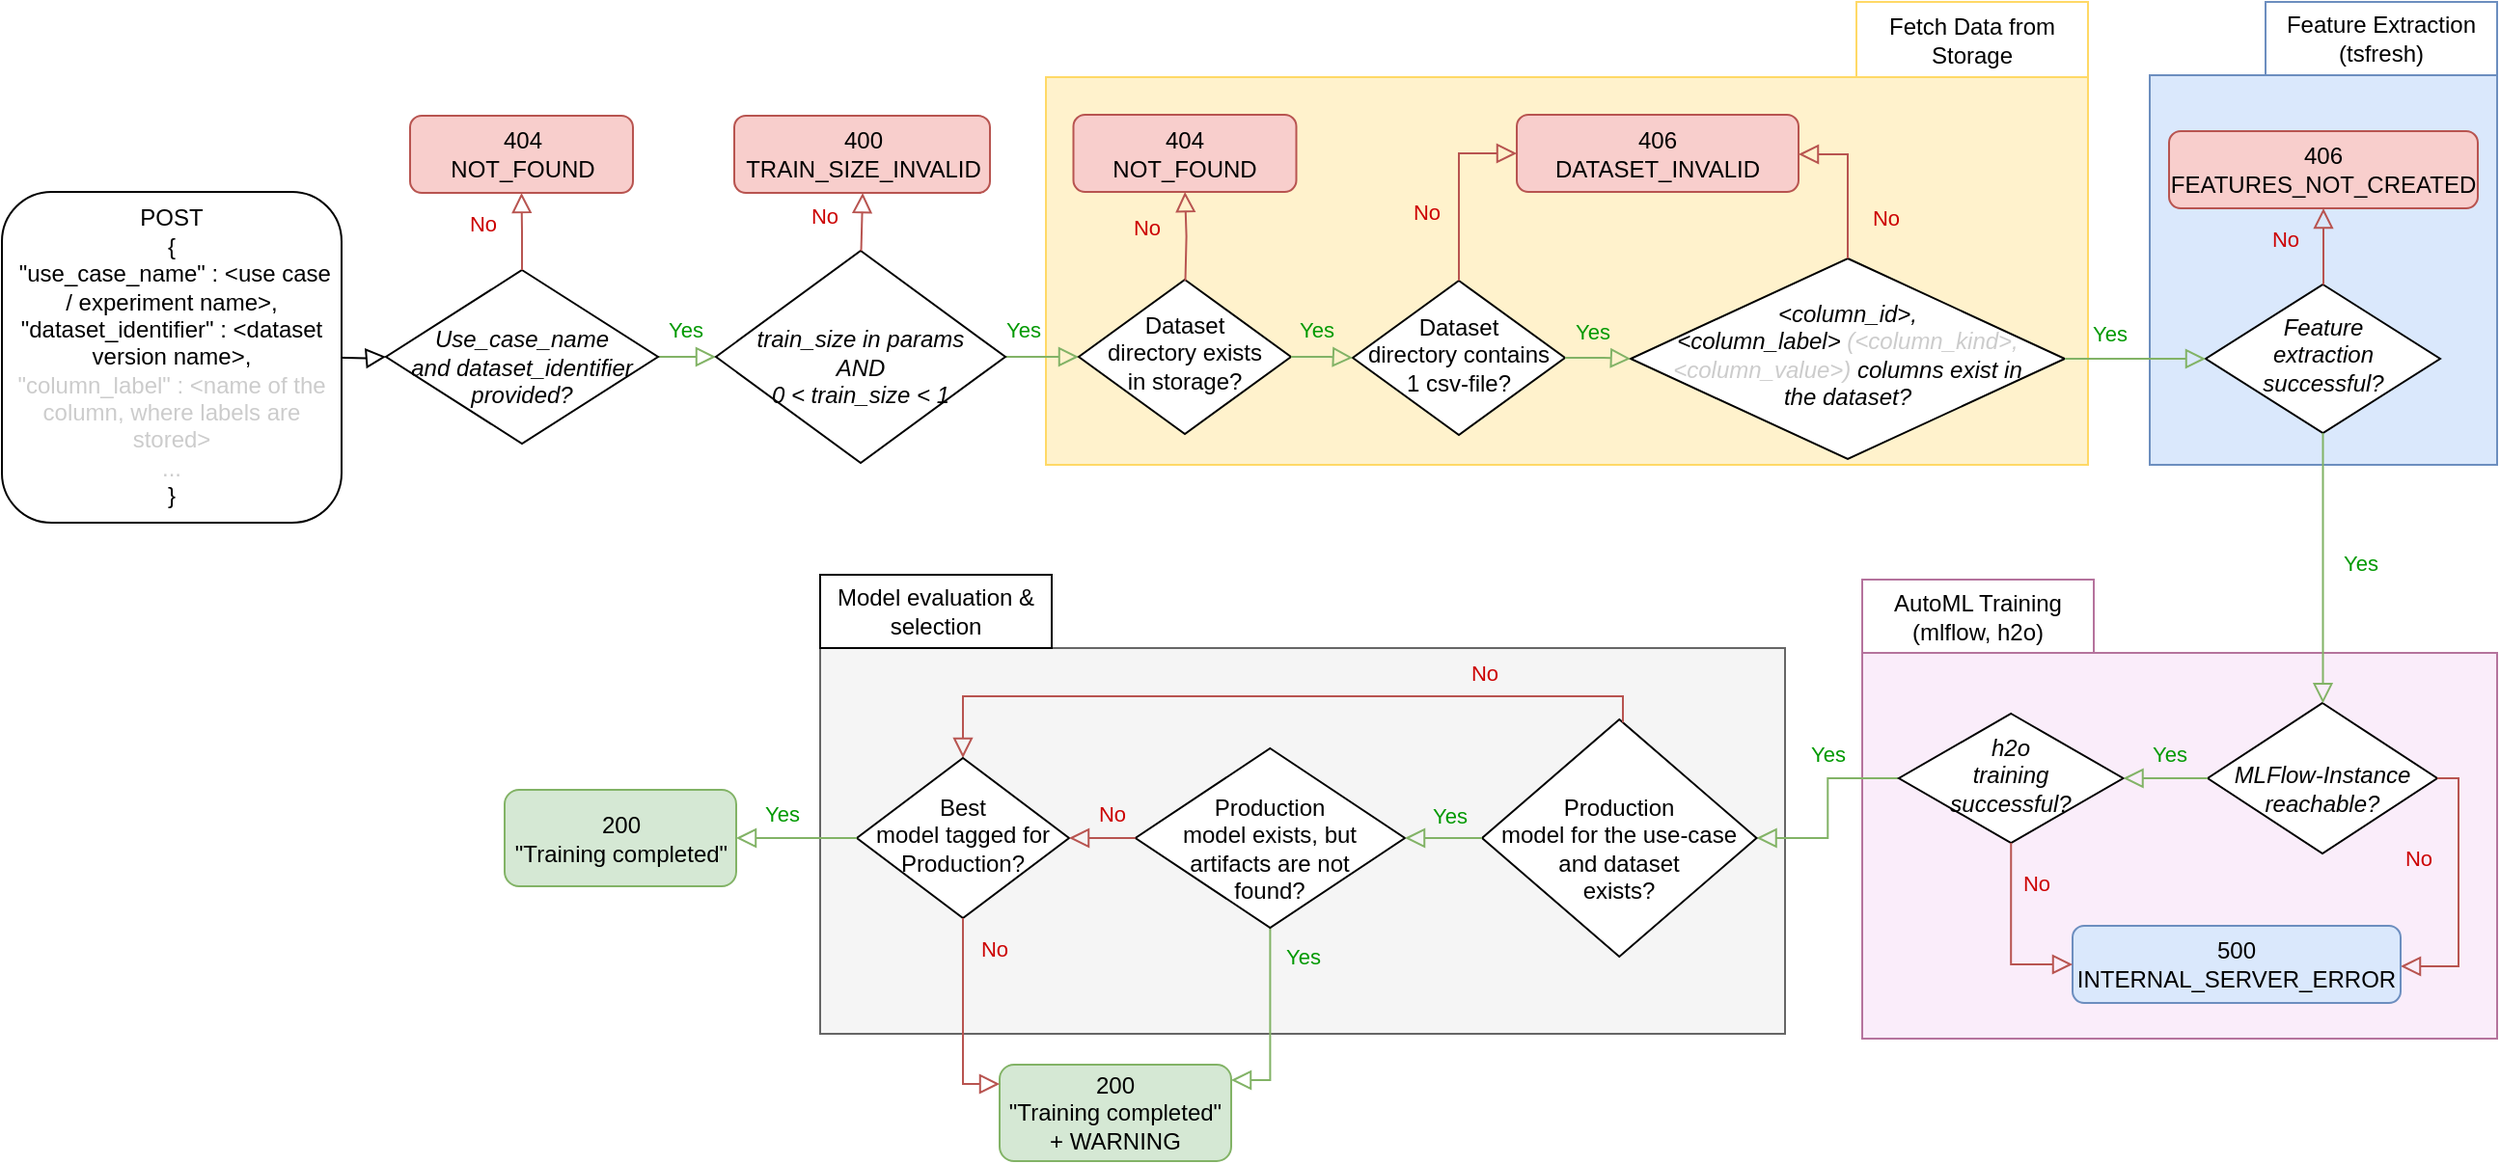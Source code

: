 <mxfile version="20.8.1" type="device"><diagram id="C5RBs43oDa-KdzZeNtuy" name="Page-1"><mxGraphModel dx="1868" dy="654" grid="1" gridSize="10" guides="1" tooltips="1" connect="1" arrows="1" fold="1" page="1" pageScale="1" pageWidth="827" pageHeight="1169" math="0" shadow="0"><root><mxCell id="WIyWlLk6GJQsqaUBKTNV-0"/><mxCell id="WIyWlLk6GJQsqaUBKTNV-1" parent="WIyWlLk6GJQsqaUBKTNV-0"/><mxCell id="8vVZvdl_yokbcnfLo11w-23" value="" style="rounded=0;whiteSpace=wrap;html=1;fillColor=#f5f5f5;strokeColor=#666666;fontColor=#333333;" parent="WIyWlLk6GJQsqaUBKTNV-1" vertex="1"><mxGeometry x="133" y="365" width="500" height="200" as="geometry"/></mxCell><mxCell id="8vVZvdl_yokbcnfLo11w-19" value="" style="rounded=0;whiteSpace=wrap;html=1;fillColor=#FAEDFA;strokeColor=#B5739D;" parent="WIyWlLk6GJQsqaUBKTNV-1" vertex="1"><mxGeometry x="673" y="367.5" width="329" height="200" as="geometry"/></mxCell><mxCell id="8vVZvdl_yokbcnfLo11w-20" value="&lt;div&gt;AutoML Training&lt;/div&gt;&lt;div&gt;(mlflow, h2o)&lt;br&gt;&lt;/div&gt;" style="rounded=0;whiteSpace=wrap;html=1;strokeColor=#B5739D;" parent="WIyWlLk6GJQsqaUBKTNV-1" vertex="1"><mxGeometry x="673" y="329.5" width="120" height="38" as="geometry"/></mxCell><mxCell id="8vVZvdl_yokbcnfLo11w-8" value="" style="rounded=0;whiteSpace=wrap;html=1;fillColor=#fff2cc;strokeColor=#FFD966;" parent="WIyWlLk6GJQsqaUBKTNV-1" vertex="1"><mxGeometry x="250" y="69" width="540" height="201" as="geometry"/></mxCell><mxCell id="WIyWlLk6GJQsqaUBKTNV-2" value="" style="rounded=0;html=1;jettySize=auto;orthogonalLoop=1;fontSize=11;endArrow=block;endFill=0;endSize=8;strokeWidth=1;shadow=0;labelBackgroundColor=none;edgeStyle=orthogonalEdgeStyle;" parent="WIyWlLk6GJQsqaUBKTNV-1" target="WIyWlLk6GJQsqaUBKTNV-6" edge="1"><mxGeometry relative="1" as="geometry"><mxPoint x="-85" y="213.5" as="targetPoint"/><mxPoint x="-123" y="214.3" as="sourcePoint"/></mxGeometry></mxCell><mxCell id="WIyWlLk6GJQsqaUBKTNV-3" value="&lt;div&gt;POST&lt;br&gt;&lt;/div&gt;&lt;div&gt;{&lt;/div&gt;&lt;div&gt;&amp;nbsp;&quot;use_case_name&quot; : &amp;lt;use case &lt;br&gt;&lt;/div&gt;&lt;div&gt;/ experiment name&amp;gt;,&lt;/div&gt;&lt;div&gt;&quot;dataset_identifier&quot; : &amp;lt;dataset version name&amp;gt;,&lt;/div&gt;&lt;div&gt;&lt;font color=&quot;#CCCCCC&quot;&gt;&quot;column_label&quot; : &amp;lt;name of the column, where labels are stored&amp;gt;&lt;br&gt;&lt;/font&gt;&lt;/div&gt;&lt;div&gt;&lt;font color=&quot;#CCCCCC&quot;&gt;...&lt;br&gt;&lt;/font&gt;&lt;/div&gt;&lt;div&gt;}&lt;/div&gt;" style="rounded=1;whiteSpace=wrap;html=1;fontSize=12;glass=0;strokeWidth=1;shadow=0;" parent="WIyWlLk6GJQsqaUBKTNV-1" vertex="1"><mxGeometry x="-291" y="128.5" width="176" height="171.5" as="geometry"/></mxCell><mxCell id="WIyWlLk6GJQsqaUBKTNV-4" value="&lt;font color=&quot;#009900&quot;&gt;Yes&lt;/font&gt;" style="rounded=0;html=1;jettySize=auto;orthogonalLoop=1;fontSize=11;endArrow=block;endFill=0;endSize=8;strokeWidth=1;shadow=0;labelBackgroundColor=none;edgeStyle=orthogonalEdgeStyle;fillColor=#d5e8d4;strokeColor=#82b366;" parent="WIyWlLk6GJQsqaUBKTNV-1" source="WIyWlLk6GJQsqaUBKTNV-6" target="8vVZvdl_yokbcnfLo11w-1" edge="1"><mxGeometry x="0.36" y="14" relative="1" as="geometry"><mxPoint as="offset"/><mxPoint x="89" y="214" as="targetPoint"/></mxGeometry></mxCell><mxCell id="WIyWlLk6GJQsqaUBKTNV-6" value="&lt;div&gt;&lt;i&gt;&lt;br&gt;&lt;/i&gt;&lt;/div&gt;&lt;div&gt;&lt;i&gt;Use_case_name &lt;br&gt;&lt;/i&gt;&lt;/div&gt;&lt;div&gt;&lt;i&gt;and dataset_identifier provided?&lt;/i&gt;&lt;/div&gt;" style="rhombus;whiteSpace=wrap;html=1;shadow=0;fontFamily=Helvetica;fontSize=12;align=center;strokeWidth=1;spacing=6;spacingTop=-4;" parent="WIyWlLk6GJQsqaUBKTNV-1" vertex="1"><mxGeometry x="-92" y="169" width="141" height="90" as="geometry"/></mxCell><mxCell id="WIyWlLk6GJQsqaUBKTNV-7" value="&lt;div&gt;404&lt;/div&gt;&lt;div&gt;NOT_FOUND&lt;br&gt;&lt;/div&gt;" style="rounded=1;whiteSpace=wrap;html=1;fontSize=12;glass=0;strokeWidth=1;shadow=0;fillColor=#f8cecc;strokeColor=#b85450;" parent="WIyWlLk6GJQsqaUBKTNV-1" vertex="1"><mxGeometry x="-79.5" y="89" width="115.5" height="40" as="geometry"/></mxCell><mxCell id="WIyWlLk6GJQsqaUBKTNV-8" value="&lt;font color=&quot;#CC0000&quot;&gt;No&lt;/font&gt;" style="rounded=0;html=1;jettySize=auto;orthogonalLoop=1;fontSize=11;endArrow=block;endFill=0;endSize=8;strokeWidth=1;shadow=0;labelBackgroundColor=none;edgeStyle=orthogonalEdgeStyle;fillColor=#f8cecc;strokeColor=#b85450;" parent="WIyWlLk6GJQsqaUBKTNV-1" edge="1"><mxGeometry x="0.2" y="20" relative="1" as="geometry"><mxPoint as="offset"/><mxPoint x="340" y="183" as="sourcePoint"/></mxGeometry></mxCell><mxCell id="ISjvwm84u0E7Ygg2jXbU-6" value="&lt;font color=&quot;#009900&quot;&gt;Yes&lt;/font&gt;" style="rounded=0;html=1;jettySize=auto;orthogonalLoop=1;fontSize=11;endArrow=block;endFill=0;endSize=8;strokeWidth=1;shadow=0;labelBackgroundColor=none;edgeStyle=orthogonalEdgeStyle;fillColor=#d5e8d4;strokeColor=#82b366;" parent="WIyWlLk6GJQsqaUBKTNV-1" source="Agc_zS6umaUeWumIrHdO-2" target="ISjvwm84u0E7Ygg2jXbU-27" edge="1"><mxGeometry x="-0.297" y="-12" relative="1" as="geometry"><mxPoint x="12" y="-13" as="offset"/><mxPoint x="1314" y="500" as="sourcePoint"/><mxPoint x="1391.5" y="520" as="targetPoint"/><Array as="points"/></mxGeometry></mxCell><mxCell id="ISjvwm84u0E7Ygg2jXbU-27" value="&lt;div&gt;&lt;br&gt;&lt;/div&gt;&lt;div&gt;Production&lt;/div&gt;&lt;div&gt;model for the use-case and dataset &lt;br&gt;&lt;/div&gt;&lt;div&gt;exists? &lt;/div&gt;" style="rhombus;whiteSpace=wrap;html=1;shadow=0;fontFamily=Helvetica;fontSize=12;align=center;strokeWidth=1;spacing=6;spacingTop=-4;" parent="WIyWlLk6GJQsqaUBKTNV-1" vertex="1"><mxGeometry x="476" y="402" width="142.26" height="123" as="geometry"/></mxCell><mxCell id="ISjvwm84u0E7Ygg2jXbU-28" value="&lt;font color=&quot;#009900&quot;&gt;Yes&lt;/font&gt;" style="rounded=0;html=1;jettySize=auto;orthogonalLoop=1;fontSize=11;endArrow=block;endFill=0;endSize=8;strokeWidth=1;shadow=0;labelBackgroundColor=none;edgeStyle=orthogonalEdgeStyle;fillColor=#d5e8d4;strokeColor=#82b366;startArrow=none;" parent="WIyWlLk6GJQsqaUBKTNV-1" source="46M5j0YIeA3sBdziekpC-8" target="ISjvwm84u0E7Ygg2jXbU-30" edge="1"><mxGeometry x="-0.697" y="17" relative="1" as="geometry"><mxPoint as="offset"/><mxPoint x="366" y="507.461" as="sourcePoint"/><mxPoint x="347" y="589" as="targetPoint"/><Array as="points"><mxPoint x="366" y="589"/></Array></mxGeometry></mxCell><mxCell id="ISjvwm84u0E7Ygg2jXbU-30" value="&lt;div&gt;200&lt;/div&gt;&lt;div&gt;&quot;Training completed&quot; &lt;br&gt;&lt;/div&gt;&lt;div&gt;+ WARNING&lt;br&gt;&lt;/div&gt;" style="rounded=1;whiteSpace=wrap;html=1;fontSize=12;glass=0;strokeWidth=1;shadow=0;fillColor=#d5e8d4;strokeColor=#82b366;" parent="WIyWlLk6GJQsqaUBKTNV-1" vertex="1"><mxGeometry x="226.0" y="581" width="120" height="50" as="geometry"/></mxCell><mxCell id="MqunOcK5eO53b12ELdYs-14" value="&lt;font color=&quot;#CC0000&quot;&gt;No&lt;/font&gt;" style="rounded=0;html=1;jettySize=auto;orthogonalLoop=1;fontSize=11;endArrow=block;endFill=0;endSize=8;strokeWidth=1;shadow=0;labelBackgroundColor=none;edgeStyle=orthogonalEdgeStyle;fillColor=#f8cecc;strokeColor=#b85450;exitX=0.5;exitY=0;exitDx=0;exitDy=0;" parent="WIyWlLk6GJQsqaUBKTNV-1" source="WIyWlLk6GJQsqaUBKTNV-6" target="WIyWlLk6GJQsqaUBKTNV-7" edge="1"><mxGeometry x="0.2" y="20" relative="1" as="geometry"><mxPoint as="offset"/><mxPoint x="-37" y="325" as="sourcePoint"/><mxPoint x="-37" y="295" as="targetPoint"/></mxGeometry></mxCell><mxCell id="Agc_zS6umaUeWumIrHdO-2" value="&lt;div&gt;&lt;i&gt;h2o &lt;br&gt;&lt;/i&gt;&lt;/div&gt;&lt;div&gt;&lt;i&gt;training&lt;/i&gt;&lt;/div&gt;&lt;div&gt;&lt;i&gt;successful?&lt;/i&gt;&lt;/div&gt;" style="rhombus;whiteSpace=wrap;html=1;shadow=0;fontFamily=Helvetica;fontSize=12;align=center;strokeWidth=1;spacing=6;spacingTop=-4;" parent="WIyWlLk6GJQsqaUBKTNV-1" vertex="1"><mxGeometry x="692" y="399" width="116.25" height="67" as="geometry"/></mxCell><mxCell id="Agc_zS6umaUeWumIrHdO-3" value="&lt;i&gt;&lt;br&gt;&lt;/i&gt;&lt;div&gt;&lt;i&gt;MLFlow-Instance reachable? &lt;/i&gt;&lt;/div&gt;" style="rhombus;whiteSpace=wrap;html=1;shadow=0;fontFamily=Helvetica;fontSize=12;align=center;strokeWidth=1;spacing=6;spacingTop=-4;" parent="WIyWlLk6GJQsqaUBKTNV-1" vertex="1"><mxGeometry x="852" y="393.5" width="119" height="78" as="geometry"/></mxCell><mxCell id="Agc_zS6umaUeWumIrHdO-4" value="&lt;font color=&quot;#CC0000&quot;&gt;No&lt;/font&gt;" style="rounded=0;html=1;jettySize=auto;orthogonalLoop=1;fontSize=11;endArrow=block;endFill=0;endSize=8;strokeWidth=1;shadow=0;labelBackgroundColor=none;edgeStyle=orthogonalEdgeStyle;fillColor=#f8cecc;strokeColor=#b85450;exitX=1;exitY=0.5;exitDx=0;exitDy=0;" parent="WIyWlLk6GJQsqaUBKTNV-1" source="Agc_zS6umaUeWumIrHdO-3" edge="1" target="46M5j0YIeA3sBdziekpC-5"><mxGeometry x="-0.26" y="-21" relative="1" as="geometry"><mxPoint y="1" as="offset"/><mxPoint x="1397" y="138" as="sourcePoint"/><mxPoint x="1126.6" y="107" as="targetPoint"/><Array as="points"><mxPoint x="982" y="433"/><mxPoint x="982" y="530"/></Array></mxGeometry></mxCell><mxCell id="Agc_zS6umaUeWumIrHdO-6" value="&lt;font color=&quot;#009900&quot;&gt;Yes&lt;/font&gt;" style="rounded=0;html=1;jettySize=auto;orthogonalLoop=1;fontSize=11;endArrow=block;endFill=0;endSize=8;strokeWidth=1;shadow=0;labelBackgroundColor=none;edgeStyle=orthogonalEdgeStyle;fillColor=#d5e8d4;strokeColor=#82b366;exitX=0;exitY=0.5;exitDx=0;exitDy=0;" parent="WIyWlLk6GJQsqaUBKTNV-1" edge="1" target="Agc_zS6umaUeWumIrHdO-2" source="Agc_zS6umaUeWumIrHdO-3"><mxGeometry x="-0.086" y="-13" relative="1" as="geometry"><mxPoint as="offset"/><mxPoint x="1128.5" y="222" as="sourcePoint"/><mxPoint x="1126.255" y="254" as="targetPoint"/><Array as="points"><mxPoint x="852" y="433"/></Array></mxGeometry></mxCell><mxCell id="8vVZvdl_yokbcnfLo11w-0" value="&lt;font color=&quot;#009900&quot;&gt;Yes&lt;/font&gt;" style="rounded=0;html=1;jettySize=auto;orthogonalLoop=1;fontSize=11;endArrow=block;endFill=0;endSize=8;strokeWidth=1;shadow=0;labelBackgroundColor=none;edgeStyle=orthogonalEdgeStyle;fillColor=#d5e8d4;strokeColor=#82b366;entryX=0;entryY=0.5;entryDx=0;entryDy=0;" parent="WIyWlLk6GJQsqaUBKTNV-1" source="8vVZvdl_yokbcnfLo11w-1" target="46M5j0YIeA3sBdziekpC-0" edge="1"><mxGeometry x="-0.6" y="14" relative="1" as="geometry"><mxPoint as="offset"/><mxPoint x="281" y="214" as="targetPoint"/><mxPoint x="235" y="214" as="sourcePoint"/></mxGeometry></mxCell><mxCell id="8vVZvdl_yokbcnfLo11w-1" value="&lt;div&gt;&lt;i&gt;&lt;br&gt;&lt;/i&gt;&lt;/div&gt;&lt;div&gt;&lt;i&gt;train_size in params &lt;br&gt;&lt;/i&gt;&lt;/div&gt;&lt;div&gt;&lt;i&gt;AND &lt;br&gt;&lt;/i&gt;&lt;/div&gt;&lt;div&gt;&lt;i&gt;0 &amp;lt; train_size &amp;lt; 1&lt;/i&gt;&lt;/div&gt;" style="rhombus;whiteSpace=wrap;html=1;shadow=0;fontFamily=Helvetica;fontSize=12;align=center;strokeWidth=1;spacing=6;spacingTop=-4;" parent="WIyWlLk6GJQsqaUBKTNV-1" vertex="1"><mxGeometry x="79" y="159" width="150" height="110" as="geometry"/></mxCell><mxCell id="8vVZvdl_yokbcnfLo11w-2" value="&lt;div&gt;400&lt;/div&gt;&lt;div&gt;TRAIN_SIZE_INVALID&lt;br&gt;&lt;/div&gt;" style="rounded=1;whiteSpace=wrap;html=1;fontSize=12;glass=0;strokeWidth=1;shadow=0;fillColor=#f8cecc;strokeColor=#b85450;" parent="WIyWlLk6GJQsqaUBKTNV-1" vertex="1"><mxGeometry x="88.5" y="89" width="132.5" height="40" as="geometry"/></mxCell><mxCell id="8vVZvdl_yokbcnfLo11w-3" value="&lt;font color=&quot;#CC0000&quot;&gt;No&lt;/font&gt;" style="rounded=0;html=1;jettySize=auto;orthogonalLoop=1;fontSize=11;endArrow=block;endFill=0;endSize=8;strokeWidth=1;shadow=0;labelBackgroundColor=none;edgeStyle=orthogonalEdgeStyle;fillColor=#f8cecc;strokeColor=#b85450;exitX=0.5;exitY=0;exitDx=0;exitDy=0;" parent="WIyWlLk6GJQsqaUBKTNV-1" edge="1"><mxGeometry x="0.2" y="20" relative="1" as="geometry"><mxPoint as="offset"/><mxPoint x="154.25" y="159" as="sourcePoint"/><mxPoint x="155.05" y="129" as="targetPoint"/></mxGeometry></mxCell><mxCell id="8vVZvdl_yokbcnfLo11w-4" value="&lt;div&gt;&lt;i&gt;&amp;lt;column_id&amp;gt;, &lt;br&gt;&lt;/i&gt;&lt;/div&gt;&lt;div&gt;&lt;i&gt;&amp;lt;column_label&amp;gt; &lt;font color=&quot;#CCCCCC&quot;&gt;(&amp;lt;column_kind&amp;gt;, &amp;lt;column_value&amp;gt;)&lt;/font&gt; columns exist in &lt;br&gt;&lt;/i&gt;&lt;/div&gt;&lt;div&gt;&lt;i&gt;the dataset?&lt;/i&gt;&lt;/div&gt;" style="rhombus;whiteSpace=wrap;html=1;shadow=0;fontFamily=Helvetica;fontSize=12;align=center;strokeWidth=1;spacing=6;spacingTop=-4;" parent="WIyWlLk6GJQsqaUBKTNV-1" vertex="1"><mxGeometry x="553" y="163" width="225" height="104" as="geometry"/></mxCell><mxCell id="8vVZvdl_yokbcnfLo11w-5" value="&lt;font color=&quot;#CC0000&quot;&gt;No&lt;/font&gt;" style="rounded=0;html=1;jettySize=auto;orthogonalLoop=1;fontSize=11;endArrow=block;endFill=0;endSize=8;strokeWidth=1;shadow=0;labelBackgroundColor=none;edgeStyle=orthogonalEdgeStyle;fillColor=#f8cecc;strokeColor=#b85450;exitX=0.5;exitY=0;exitDx=0;exitDy=0;" parent="WIyWlLk6GJQsqaUBKTNV-1" source="8vVZvdl_yokbcnfLo11w-4" target="8vVZvdl_yokbcnfLo11w-6" edge="1"><mxGeometry x="-0.462" y="-18" relative="1" as="geometry"><mxPoint x="1" as="offset"/><mxPoint x="707" y="170" as="sourcePoint"/><Array as="points"><mxPoint x="666" y="109"/></Array></mxGeometry></mxCell><mxCell id="8vVZvdl_yokbcnfLo11w-6" value="&lt;div&gt;406&lt;/div&gt;&lt;div&gt;DATASET_INVALID&lt;br&gt;&lt;/div&gt;" style="rounded=1;whiteSpace=wrap;html=1;fontSize=12;glass=0;strokeWidth=1;shadow=0;fillColor=#f8cecc;strokeColor=#b85450;" parent="WIyWlLk6GJQsqaUBKTNV-1" vertex="1"><mxGeometry x="494" y="88.5" width="146" height="40" as="geometry"/></mxCell><mxCell id="8vVZvdl_yokbcnfLo11w-9" value="Fetch Data from Storage" style="rounded=0;whiteSpace=wrap;html=1;strokeColor=#FFD966;fillColor=#FFFFFF;" parent="WIyWlLk6GJQsqaUBKTNV-1" vertex="1"><mxGeometry x="670" y="30" width="120" height="39" as="geometry"/></mxCell><mxCell id="8vVZvdl_yokbcnfLo11w-10" value="" style="rounded=0;whiteSpace=wrap;html=1;fillColor=#dae8fc;strokeColor=#6c8ebf;" parent="WIyWlLk6GJQsqaUBKTNV-1" vertex="1"><mxGeometry x="822" y="68" width="180" height="202" as="geometry"/></mxCell><mxCell id="8vVZvdl_yokbcnfLo11w-11" value="&lt;div&gt;&lt;i&gt;Feature &lt;br&gt;&lt;/i&gt;&lt;/div&gt;&lt;div&gt;&lt;i&gt;extraction successful? &lt;/i&gt;&lt;/div&gt;" style="rhombus;whiteSpace=wrap;html=1;shadow=0;fontFamily=Helvetica;fontSize=12;align=center;strokeWidth=1;spacing=6;spacingTop=-4;" parent="WIyWlLk6GJQsqaUBKTNV-1" vertex="1"><mxGeometry x="851" y="176.5" width="121.5" height="77" as="geometry"/></mxCell><mxCell id="8vVZvdl_yokbcnfLo11w-12" value="&lt;font color=&quot;#CC0000&quot;&gt;No&lt;/font&gt;" style="rounded=0;html=1;jettySize=auto;orthogonalLoop=1;fontSize=11;endArrow=block;endFill=0;endSize=8;strokeWidth=1;shadow=0;labelBackgroundColor=none;edgeStyle=orthogonalEdgeStyle;fillColor=#f8cecc;strokeColor=#b85450;" parent="WIyWlLk6GJQsqaUBKTNV-1" source="8vVZvdl_yokbcnfLo11w-11" edge="1"><mxGeometry x="0.2" y="20" relative="1" as="geometry"><mxPoint as="offset"/><mxPoint x="912" y="167" as="sourcePoint"/><Array as="points"><mxPoint x="909" y="227"/><mxPoint x="909" y="227"/></Array><mxPoint x="912" y="137" as="targetPoint"/></mxGeometry></mxCell><mxCell id="8vVZvdl_yokbcnfLo11w-13" value="&lt;div&gt;406&lt;/div&gt;&lt;div&gt;FEATURES_NOT_CREATED&lt;br&gt;&lt;/div&gt;" style="rounded=1;whiteSpace=wrap;html=1;fontSize=12;glass=0;strokeWidth=1;shadow=0;fillColor=#f8cecc;strokeColor=#b85450;" parent="WIyWlLk6GJQsqaUBKTNV-1" vertex="1"><mxGeometry x="832" y="97" width="160" height="40" as="geometry"/></mxCell><mxCell id="8vVZvdl_yokbcnfLo11w-14" value="Feature Extraction (tsfresh)" style="rounded=0;whiteSpace=wrap;html=1;strokeColor=#6c8ebf;fillColor=#FFFFFF;" parent="WIyWlLk6GJQsqaUBKTNV-1" vertex="1"><mxGeometry x="882" y="30" width="120" height="38" as="geometry"/></mxCell><mxCell id="8vVZvdl_yokbcnfLo11w-15" value="&lt;font color=&quot;#009900&quot;&gt;Yes&lt;/font&gt;" style="rounded=0;html=1;jettySize=auto;orthogonalLoop=1;fontSize=11;endArrow=block;endFill=0;endSize=8;strokeWidth=1;shadow=0;labelBackgroundColor=none;edgeStyle=orthogonalEdgeStyle;fillColor=#d5e8d4;strokeColor=#82b366;exitX=1;exitY=0.5;exitDx=0;exitDy=0;" parent="WIyWlLk6GJQsqaUBKTNV-1" source="8vVZvdl_yokbcnfLo11w-4" target="8vVZvdl_yokbcnfLo11w-11" edge="1"><mxGeometry x="-0.385" y="13" relative="1" as="geometry"><mxPoint as="offset"/><mxPoint x="886.539" y="351" as="targetPoint"/><mxPoint x="820.5" y="351" as="sourcePoint"/><Array as="points"/></mxGeometry></mxCell><mxCell id="8vVZvdl_yokbcnfLo11w-18" value="&lt;font color=&quot;#009900&quot;&gt;Yes&lt;/font&gt;" style="rounded=0;html=1;jettySize=auto;orthogonalLoop=1;fontSize=11;endArrow=block;endFill=0;endSize=8;strokeWidth=1;shadow=0;labelBackgroundColor=none;edgeStyle=orthogonalEdgeStyle;fillColor=#d5e8d4;strokeColor=#82b366;exitX=0.5;exitY=1;exitDx=0;exitDy=0;" parent="WIyWlLk6GJQsqaUBKTNV-1" source="8vVZvdl_yokbcnfLo11w-11" target="Agc_zS6umaUeWumIrHdO-3" edge="1"><mxGeometry x="-0.055" y="19" relative="1" as="geometry"><mxPoint y="1" as="offset"/><mxPoint x="895" y="213" as="targetPoint"/><mxPoint x="858.17" y="341" as="sourcePoint"/><Array as="points"><mxPoint x="912" y="254"/><mxPoint x="912" y="432.5"/></Array></mxGeometry></mxCell><mxCell id="8vVZvdl_yokbcnfLo11w-24" value="Model evaluation &amp;amp; selection" style="rounded=0;whiteSpace=wrap;html=1;" parent="WIyWlLk6GJQsqaUBKTNV-1" vertex="1"><mxGeometry x="133" y="327" width="120" height="38" as="geometry"/></mxCell><mxCell id="46M5j0YIeA3sBdziekpC-0" value="&lt;div&gt;Dataset&lt;/div&gt;&lt;div&gt;directory exists&lt;/div&gt;&lt;div&gt;in storage?&lt;/div&gt;" style="rhombus;whiteSpace=wrap;html=1;shadow=0;fontFamily=Helvetica;fontSize=12;align=center;strokeWidth=1;spacing=6;spacingTop=-4;" parent="WIyWlLk6GJQsqaUBKTNV-1" vertex="1"><mxGeometry x="267" y="174" width="110" height="80" as="geometry"/></mxCell><mxCell id="46M5j0YIeA3sBdziekpC-1" value="&lt;div&gt;404&lt;/div&gt;&lt;div&gt;NOT_FOUND&lt;br&gt;&lt;/div&gt;" style="rounded=1;whiteSpace=wrap;html=1;fontSize=12;glass=0;strokeWidth=1;shadow=0;fillColor=#f8cecc;strokeColor=#b85450;" parent="WIyWlLk6GJQsqaUBKTNV-1" vertex="1"><mxGeometry x="264.25" y="88.5" width="115.5" height="40" as="geometry"/></mxCell><mxCell id="46M5j0YIeA3sBdziekpC-2" value="&lt;font color=&quot;#CC0000&quot;&gt;No&lt;/font&gt;" style="rounded=0;html=1;jettySize=auto;orthogonalLoop=1;fontSize=11;endArrow=block;endFill=0;endSize=8;strokeWidth=1;shadow=0;labelBackgroundColor=none;edgeStyle=orthogonalEdgeStyle;fillColor=#f8cecc;strokeColor=#b85450;exitX=0.5;exitY=0;exitDx=0;exitDy=0;" parent="WIyWlLk6GJQsqaUBKTNV-1" target="46M5j0YIeA3sBdziekpC-1" edge="1"><mxGeometry x="0.2" y="20" relative="1" as="geometry"><mxPoint as="offset"/><mxPoint x="322.25" y="174.5" as="sourcePoint"/><mxPoint x="306.75" y="300.5" as="targetPoint"/></mxGeometry></mxCell><mxCell id="46M5j0YIeA3sBdziekpC-5" value="&lt;div&gt;500&lt;/div&gt;&lt;div&gt;INTERNAL_SERVER_ERROR&lt;br&gt;&lt;/div&gt;" style="rounded=1;whiteSpace=wrap;html=1;fontSize=12;glass=0;strokeWidth=1;shadow=0;fillColor=#dae8fc;strokeColor=#6c8ebf;" parent="WIyWlLk6GJQsqaUBKTNV-1" vertex="1"><mxGeometry x="782" y="509" width="170" height="40" as="geometry"/></mxCell><mxCell id="46M5j0YIeA3sBdziekpC-6" value="&lt;font color=&quot;#CC0000&quot;&gt;No&lt;/font&gt;" style="rounded=0;html=1;jettySize=auto;orthogonalLoop=1;fontSize=11;endArrow=block;endFill=0;endSize=8;strokeWidth=1;shadow=0;labelBackgroundColor=none;edgeStyle=orthogonalEdgeStyle;fillColor=#f8cecc;strokeColor=#b85450;exitX=0.5;exitY=1;exitDx=0;exitDy=0;entryX=0;entryY=0.5;entryDx=0;entryDy=0;" parent="WIyWlLk6GJQsqaUBKTNV-1" source="Agc_zS6umaUeWumIrHdO-2" edge="1" target="46M5j0YIeA3sBdziekpC-5"><mxGeometry x="-0.557" y="13" relative="1" as="geometry"><mxPoint as="offset"/><mxPoint x="1214.5" y="141" as="sourcePoint"/><mxPoint x="1214.6" y="105" as="targetPoint"/><Array as="points"/></mxGeometry></mxCell><mxCell id="46M5j0YIeA3sBdziekpC-8" value="&lt;div&gt;&lt;br&gt;&lt;/div&gt;&lt;div&gt;Production&lt;/div&gt;&lt;div&gt;model exists, but artifacts are not&lt;/div&gt;&lt;div&gt;found?&lt;/div&gt;" style="rhombus;whiteSpace=wrap;html=1;shadow=0;fontFamily=Helvetica;fontSize=12;align=center;strokeWidth=1;spacing=6;spacingTop=-4;" parent="WIyWlLk6GJQsqaUBKTNV-1" vertex="1"><mxGeometry x="296.37" y="417" width="139.63" height="93" as="geometry"/></mxCell><mxCell id="46M5j0YIeA3sBdziekpC-10" value="&lt;font color=&quot;#009900&quot;&gt;Yes&lt;/font&gt;" style="rounded=0;html=1;jettySize=auto;orthogonalLoop=1;fontSize=11;endArrow=block;endFill=0;endSize=8;strokeWidth=1;shadow=0;labelBackgroundColor=none;edgeStyle=orthogonalEdgeStyle;fillColor=#d5e8d4;strokeColor=#82b366;startArrow=none;" parent="WIyWlLk6GJQsqaUBKTNV-1" source="ISjvwm84u0E7Ygg2jXbU-27" target="46M5j0YIeA3sBdziekpC-8" edge="1"><mxGeometry x="-0.14" y="-12" relative="1" as="geometry"><mxPoint as="offset"/><mxPoint x="481.205" y="464" as="sourcePoint"/><mxPoint x="428.737" y="464" as="targetPoint"/><Array as="points"/></mxGeometry></mxCell><mxCell id="46M5j0YIeA3sBdziekpC-11" value="&lt;font color=&quot;#CC0000&quot;&gt;No&lt;/font&gt;" style="rounded=0;html=1;jettySize=auto;orthogonalLoop=1;fontSize=11;endArrow=block;endFill=0;endSize=8;strokeWidth=1;shadow=0;labelBackgroundColor=none;edgeStyle=orthogonalEdgeStyle;fillColor=#f8cecc;strokeColor=#B85450;" parent="WIyWlLk6GJQsqaUBKTNV-1" target="46M5j0YIeA3sBdziekpC-12" edge="1" source="ISjvwm84u0E7Ygg2jXbU-27"><mxGeometry x="-0.556" y="-12" relative="1" as="geometry"><mxPoint as="offset"/><mxPoint x="541.66" y="407" as="sourcePoint"/><mxPoint x="207" y="422" as="targetPoint"/><Array as="points"><mxPoint x="549" y="390"/><mxPoint x="207" y="390"/></Array></mxGeometry></mxCell><mxCell id="46M5j0YIeA3sBdziekpC-12" value="&lt;div&gt;Best &lt;br&gt;&lt;/div&gt;&lt;div&gt;model tagged for &lt;br&gt;&lt;/div&gt;&lt;div&gt;Production?&lt;/div&gt;" style="rhombus;whiteSpace=wrap;html=1;shadow=0;fontFamily=Helvetica;fontSize=12;align=center;strokeWidth=1;spacing=6;spacingTop=-4;" parent="WIyWlLk6GJQsqaUBKTNV-1" vertex="1"><mxGeometry x="152" y="422" width="110" height="83" as="geometry"/></mxCell><mxCell id="46M5j0YIeA3sBdziekpC-14" value="&lt;font color=&quot;#CC0000&quot;&gt;No&lt;/font&gt;" style="rounded=0;html=1;jettySize=auto;orthogonalLoop=1;fontSize=11;endArrow=block;endFill=0;endSize=8;strokeWidth=1;shadow=0;labelBackgroundColor=none;edgeStyle=orthogonalEdgeStyle;fillColor=#f8cecc;strokeColor=#b85450;exitX=0;exitY=0.5;exitDx=0;exitDy=0;entryX=1;entryY=0.5;entryDx=0;entryDy=0;" parent="WIyWlLk6GJQsqaUBKTNV-1" source="46M5j0YIeA3sBdziekpC-8" target="46M5j0YIeA3sBdziekpC-12" edge="1"><mxGeometry x="-0.282" y="-13" relative="1" as="geometry"><mxPoint as="offset"/><mxPoint x="313.97" y="485" as="sourcePoint"/><mxPoint x="269.55" y="486.008" as="targetPoint"/><Array as="points"><mxPoint x="262" y="464"/></Array></mxGeometry></mxCell><mxCell id="46M5j0YIeA3sBdziekpC-17" value="&lt;font color=&quot;#CC0000&quot;&gt;No&lt;/font&gt;" style="rounded=0;html=1;jettySize=auto;orthogonalLoop=1;fontSize=11;endArrow=block;endFill=0;endSize=8;strokeWidth=1;shadow=0;labelBackgroundColor=none;edgeStyle=orthogonalEdgeStyle;fillColor=#f8cecc;strokeColor=#B85450;" parent="WIyWlLk6GJQsqaUBKTNV-1" source="46M5j0YIeA3sBdziekpC-12" edge="1"><mxGeometry x="-0.697" y="16" relative="1" as="geometry"><mxPoint as="offset"/><mxPoint x="207" y="511" as="sourcePoint"/><mxPoint x="226" y="591" as="targetPoint"/><Array as="points"><mxPoint x="207" y="591"/></Array></mxGeometry></mxCell><mxCell id="46M5j0YIeA3sBdziekpC-18" value="&lt;font color=&quot;#009900&quot;&gt;Yes&lt;/font&gt;" style="rounded=0;html=1;jettySize=auto;orthogonalLoop=1;fontSize=11;endArrow=block;endFill=0;endSize=8;strokeWidth=1;shadow=0;labelBackgroundColor=none;edgeStyle=orthogonalEdgeStyle;fillColor=#d5e8d4;strokeColor=#82b366;startArrow=none;" parent="WIyWlLk6GJQsqaUBKTNV-1" source="46M5j0YIeA3sBdziekpC-12" target="46M5j0YIeA3sBdziekpC-19" edge="1"><mxGeometry x="0.248" y="-13" relative="1" as="geometry"><mxPoint as="offset"/><mxPoint x="153" y="468.5" as="sourcePoint"/><mxPoint x="33.5" y="468.5" as="targetPoint"/><Array as="points"/></mxGeometry></mxCell><mxCell id="46M5j0YIeA3sBdziekpC-19" value="&lt;div&gt;200&lt;/div&gt;&lt;div&gt;&quot;Training completed&quot;&lt;br&gt;&lt;/div&gt;" style="rounded=1;whiteSpace=wrap;html=1;fontSize=12;glass=0;strokeWidth=1;shadow=0;fillColor=#d5e8d4;strokeColor=#82b366;" parent="WIyWlLk6GJQsqaUBKTNV-1" vertex="1"><mxGeometry x="-30.5" y="438.5" width="120" height="50" as="geometry"/></mxCell><mxCell id="pp-Noy43qPg0BYyldj93-3" value="&lt;div&gt;Dataset&lt;/div&gt;&lt;div&gt;directory contains 1 csv-file?&lt;/div&gt;" style="rhombus;whiteSpace=wrap;html=1;shadow=0;fontFamily=Helvetica;fontSize=12;align=center;strokeWidth=1;spacing=6;spacingTop=-4;" vertex="1" parent="WIyWlLk6GJQsqaUBKTNV-1"><mxGeometry x="409" y="174.5" width="110" height="80" as="geometry"/></mxCell><mxCell id="pp-Noy43qPg0BYyldj93-6" value="&lt;font color=&quot;#009900&quot;&gt;Yes&lt;/font&gt;" style="rounded=0;html=1;jettySize=auto;orthogonalLoop=1;fontSize=11;endArrow=block;endFill=0;endSize=8;strokeWidth=1;shadow=0;labelBackgroundColor=none;edgeStyle=orthogonalEdgeStyle;fillColor=#d5e8d4;strokeColor=#82b366;" edge="1" parent="WIyWlLk6GJQsqaUBKTNV-1" source="46M5j0YIeA3sBdziekpC-0" target="pp-Noy43qPg0BYyldj93-3"><mxGeometry x="-0.21" y="14" relative="1" as="geometry"><mxPoint as="offset"/><mxPoint x="413" y="214" as="targetPoint"/><mxPoint x="375" y="214" as="sourcePoint"/></mxGeometry></mxCell><mxCell id="pp-Noy43qPg0BYyldj93-7" value="&lt;font color=&quot;#009900&quot;&gt;Yes&lt;/font&gt;" style="rounded=0;html=1;jettySize=auto;orthogonalLoop=1;fontSize=11;endArrow=block;endFill=0;endSize=8;strokeWidth=1;shadow=0;labelBackgroundColor=none;edgeStyle=orthogonalEdgeStyle;fillColor=#d5e8d4;strokeColor=#82b366;" edge="1" parent="WIyWlLk6GJQsqaUBKTNV-1" source="pp-Noy43qPg0BYyldj93-3" target="8vVZvdl_yokbcnfLo11w-4"><mxGeometry x="-0.21" y="14" relative="1" as="geometry"><mxPoint as="offset"/><mxPoint x="561" y="215" as="targetPoint"/><mxPoint x="523" y="215" as="sourcePoint"/></mxGeometry></mxCell><mxCell id="pp-Noy43qPg0BYyldj93-8" value="&lt;font color=&quot;#CC0000&quot;&gt;No&lt;/font&gt;" style="rounded=0;html=1;jettySize=auto;orthogonalLoop=1;fontSize=11;endArrow=block;endFill=0;endSize=8;strokeWidth=1;shadow=0;labelBackgroundColor=none;edgeStyle=orthogonalEdgeStyle;fillColor=#f8cecc;strokeColor=#b85450;exitX=0.5;exitY=0;exitDx=0;exitDy=0;entryX=0;entryY=0.5;entryDx=0;entryDy=0;" edge="1" parent="WIyWlLk6GJQsqaUBKTNV-1" source="pp-Noy43qPg0BYyldj93-3" target="8vVZvdl_yokbcnfLo11w-6"><mxGeometry x="-0.258" y="17" relative="1" as="geometry"><mxPoint as="offset"/><mxPoint x="459.95" y="169" as="sourcePoint"/><mxPoint x="459.8" y="123" as="targetPoint"/></mxGeometry></mxCell></root></mxGraphModel></diagram></mxfile>